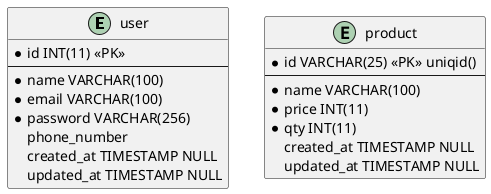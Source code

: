 @startuml product inventory

     entity user {
        * id INT(11) <<PK>>
        --
        * name VARCHAR(100)
        * email VARCHAR(100)
        * password VARCHAR(256)
          phone_number
          created_at TIMESTAMP NULL
          updated_at TIMESTAMP NULL
    }

    entity product {
        * id VARCHAR(25) <<PK>> uniqid()
        --
        * name VARCHAR(100)
        * price INT(11)
        * qty INT(11)
          created_at TIMESTAMP NULL
          updated_at TIMESTAMP NULL
    }

   

@enduml